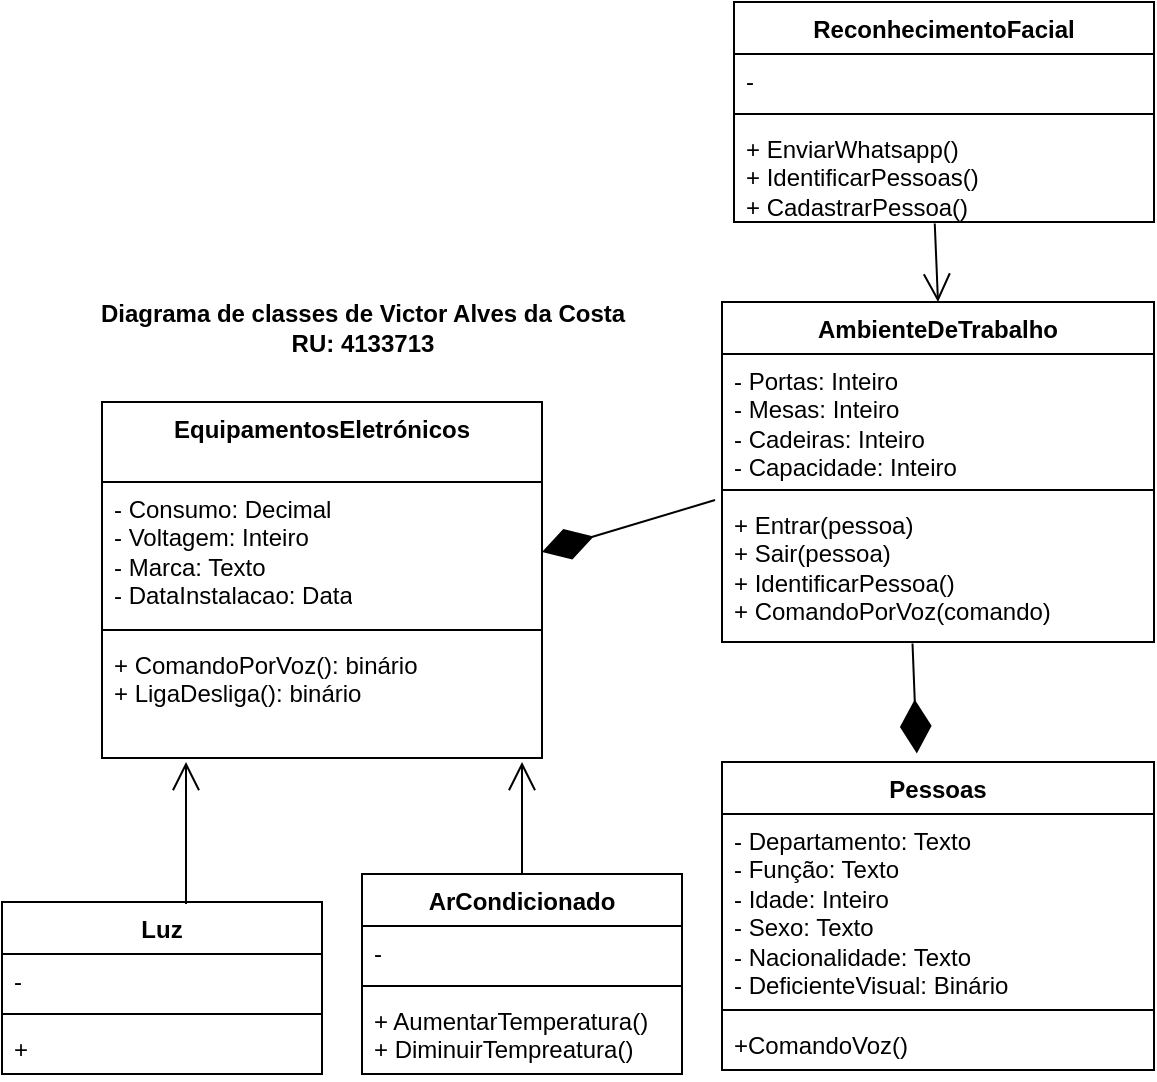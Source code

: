 <mxfile version="21.3.5" type="github">
  <diagram name="Página-1" id="bmNziV8O4JnkdKXzY7VO">
    <mxGraphModel dx="989" dy="552" grid="1" gridSize="10" guides="1" tooltips="1" connect="1" arrows="1" fold="1" page="1" pageScale="1" pageWidth="827" pageHeight="1169" math="0" shadow="0">
      <root>
        <mxCell id="0" />
        <mxCell id="1" parent="0" />
        <mxCell id="90T7N6xotAZ5luoFzPP6-1" value="Luz" style="swimlane;fontStyle=1;align=center;verticalAlign=top;childLayout=stackLayout;horizontal=1;startSize=26;horizontalStack=0;resizeParent=1;resizeParentMax=0;resizeLast=0;collapsible=1;marginBottom=0;whiteSpace=wrap;html=1;" vertex="1" parent="1">
          <mxGeometry x="20" y="570" width="160" height="86" as="geometry" />
        </mxCell>
        <mxCell id="90T7N6xotAZ5luoFzPP6-2" value="-&amp;nbsp;" style="text;strokeColor=none;fillColor=none;align=left;verticalAlign=top;spacingLeft=4;spacingRight=4;overflow=hidden;rotatable=0;points=[[0,0.5],[1,0.5]];portConstraint=eastwest;whiteSpace=wrap;html=1;" vertex="1" parent="90T7N6xotAZ5luoFzPP6-1">
          <mxGeometry y="26" width="160" height="26" as="geometry" />
        </mxCell>
        <mxCell id="90T7N6xotAZ5luoFzPP6-3" value="" style="line;strokeWidth=1;fillColor=none;align=left;verticalAlign=middle;spacingTop=-1;spacingLeft=3;spacingRight=3;rotatable=0;labelPosition=right;points=[];portConstraint=eastwest;strokeColor=inherit;" vertex="1" parent="90T7N6xotAZ5luoFzPP6-1">
          <mxGeometry y="52" width="160" height="8" as="geometry" />
        </mxCell>
        <mxCell id="90T7N6xotAZ5luoFzPP6-4" value="+&amp;nbsp;" style="text;strokeColor=none;fillColor=none;align=left;verticalAlign=top;spacingLeft=4;spacingRight=4;overflow=hidden;rotatable=0;points=[[0,0.5],[1,0.5]];portConstraint=eastwest;whiteSpace=wrap;html=1;" vertex="1" parent="90T7N6xotAZ5luoFzPP6-1">
          <mxGeometry y="60" width="160" height="26" as="geometry" />
        </mxCell>
        <mxCell id="90T7N6xotAZ5luoFzPP6-5" value="ArCondicionado" style="swimlane;fontStyle=1;align=center;verticalAlign=top;childLayout=stackLayout;horizontal=1;startSize=26;horizontalStack=0;resizeParent=1;resizeParentMax=0;resizeLast=0;collapsible=1;marginBottom=0;whiteSpace=wrap;html=1;" vertex="1" parent="1">
          <mxGeometry x="200" y="556" width="160" height="100" as="geometry" />
        </mxCell>
        <mxCell id="90T7N6xotAZ5luoFzPP6-6" value="-&amp;nbsp;" style="text;strokeColor=none;fillColor=none;align=left;verticalAlign=top;spacingLeft=4;spacingRight=4;overflow=hidden;rotatable=0;points=[[0,0.5],[1,0.5]];portConstraint=eastwest;whiteSpace=wrap;html=1;" vertex="1" parent="90T7N6xotAZ5luoFzPP6-5">
          <mxGeometry y="26" width="160" height="26" as="geometry" />
        </mxCell>
        <mxCell id="90T7N6xotAZ5luoFzPP6-7" value="" style="line;strokeWidth=1;fillColor=none;align=left;verticalAlign=middle;spacingTop=-1;spacingLeft=3;spacingRight=3;rotatable=0;labelPosition=right;points=[];portConstraint=eastwest;strokeColor=inherit;" vertex="1" parent="90T7N6xotAZ5luoFzPP6-5">
          <mxGeometry y="52" width="160" height="8" as="geometry" />
        </mxCell>
        <mxCell id="90T7N6xotAZ5luoFzPP6-8" value="+ AumentarTemperatura()&lt;br&gt;+ DiminuirTempreatura()" style="text;strokeColor=none;fillColor=none;align=left;verticalAlign=top;spacingLeft=4;spacingRight=4;overflow=hidden;rotatable=0;points=[[0,0.5],[1,0.5]];portConstraint=eastwest;whiteSpace=wrap;html=1;" vertex="1" parent="90T7N6xotAZ5luoFzPP6-5">
          <mxGeometry y="60" width="160" height="40" as="geometry" />
        </mxCell>
        <mxCell id="90T7N6xotAZ5luoFzPP6-9" value="EquipamentosEletrónicos" style="swimlane;fontStyle=1;align=center;verticalAlign=top;childLayout=stackLayout;horizontal=1;startSize=40;horizontalStack=0;resizeParent=1;resizeParentMax=0;resizeLast=0;collapsible=1;marginBottom=0;whiteSpace=wrap;html=1;" vertex="1" parent="1">
          <mxGeometry x="70" y="320" width="220" height="178" as="geometry" />
        </mxCell>
        <mxCell id="90T7N6xotAZ5luoFzPP6-10" value="- Consumo: Decimal&lt;br&gt;- Voltagem: Inteiro&lt;br&gt;- Marca: Texto&lt;br&gt;- DataInstalacao: Data" style="text;strokeColor=none;fillColor=none;align=left;verticalAlign=top;spacingLeft=4;spacingRight=4;overflow=hidden;rotatable=0;points=[[0,0.5],[1,0.5]];portConstraint=eastwest;whiteSpace=wrap;html=1;" vertex="1" parent="90T7N6xotAZ5luoFzPP6-9">
          <mxGeometry y="40" width="220" height="70" as="geometry" />
        </mxCell>
        <mxCell id="90T7N6xotAZ5luoFzPP6-11" value="" style="line;strokeWidth=1;fillColor=none;align=left;verticalAlign=middle;spacingTop=-1;spacingLeft=3;spacingRight=3;rotatable=0;labelPosition=right;points=[];portConstraint=eastwest;strokeColor=inherit;" vertex="1" parent="90T7N6xotAZ5luoFzPP6-9">
          <mxGeometry y="110" width="220" height="8" as="geometry" />
        </mxCell>
        <mxCell id="90T7N6xotAZ5luoFzPP6-12" value="+ ComandoPorVoz(): binário&lt;br&gt;+ LigaDesliga(): binário" style="text;strokeColor=none;fillColor=none;align=left;verticalAlign=top;spacingLeft=4;spacingRight=4;overflow=hidden;rotatable=0;points=[[0,0.5],[1,0.5]];portConstraint=eastwest;whiteSpace=wrap;html=1;" vertex="1" parent="90T7N6xotAZ5luoFzPP6-9">
          <mxGeometry y="118" width="220" height="60" as="geometry" />
        </mxCell>
        <mxCell id="90T7N6xotAZ5luoFzPP6-17" value="ReconhecimentoFacial" style="swimlane;fontStyle=1;align=center;verticalAlign=top;childLayout=stackLayout;horizontal=1;startSize=26;horizontalStack=0;resizeParent=1;resizeParentMax=0;resizeLast=0;collapsible=1;marginBottom=0;whiteSpace=wrap;html=1;" vertex="1" parent="1">
          <mxGeometry x="386" y="120" width="210" height="110" as="geometry" />
        </mxCell>
        <mxCell id="90T7N6xotAZ5luoFzPP6-18" value="-&amp;nbsp;" style="text;strokeColor=none;fillColor=none;align=left;verticalAlign=top;spacingLeft=4;spacingRight=4;overflow=hidden;rotatable=0;points=[[0,0.5],[1,0.5]];portConstraint=eastwest;whiteSpace=wrap;html=1;" vertex="1" parent="90T7N6xotAZ5luoFzPP6-17">
          <mxGeometry y="26" width="210" height="26" as="geometry" />
        </mxCell>
        <mxCell id="90T7N6xotAZ5luoFzPP6-19" value="" style="line;strokeWidth=1;fillColor=none;align=left;verticalAlign=middle;spacingTop=-1;spacingLeft=3;spacingRight=3;rotatable=0;labelPosition=right;points=[];portConstraint=eastwest;strokeColor=inherit;" vertex="1" parent="90T7N6xotAZ5luoFzPP6-17">
          <mxGeometry y="52" width="210" height="8" as="geometry" />
        </mxCell>
        <mxCell id="90T7N6xotAZ5luoFzPP6-20" value="+ EnviarWhatsapp()&lt;br&gt;+ IdentificarPessoas()&lt;br&gt;+ CadastrarPessoa()" style="text;strokeColor=none;fillColor=none;align=left;verticalAlign=top;spacingLeft=4;spacingRight=4;overflow=hidden;rotatable=0;points=[[0,0.5],[1,0.5]];portConstraint=eastwest;whiteSpace=wrap;html=1;" vertex="1" parent="90T7N6xotAZ5luoFzPP6-17">
          <mxGeometry y="60" width="210" height="50" as="geometry" />
        </mxCell>
        <mxCell id="90T7N6xotAZ5luoFzPP6-21" value="AmbienteDeTrabalho" style="swimlane;fontStyle=1;align=center;verticalAlign=top;childLayout=stackLayout;horizontal=1;startSize=26;horizontalStack=0;resizeParent=1;resizeParentMax=0;resizeLast=0;collapsible=1;marginBottom=0;whiteSpace=wrap;html=1;" vertex="1" parent="1">
          <mxGeometry x="380" y="270" width="216" height="170" as="geometry" />
        </mxCell>
        <mxCell id="90T7N6xotAZ5luoFzPP6-22" value="- Portas: Inteiro&lt;br&gt;- Mesas: Inteiro&lt;br&gt;- Cadeiras: Inteiro&lt;br&gt;- Capacidade: Inteiro" style="text;strokeColor=none;fillColor=none;align=left;verticalAlign=top;spacingLeft=4;spacingRight=4;overflow=hidden;rotatable=0;points=[[0,0.5],[1,0.5]];portConstraint=eastwest;whiteSpace=wrap;html=1;" vertex="1" parent="90T7N6xotAZ5luoFzPP6-21">
          <mxGeometry y="26" width="216" height="64" as="geometry" />
        </mxCell>
        <mxCell id="90T7N6xotAZ5luoFzPP6-23" value="" style="line;strokeWidth=1;fillColor=none;align=left;verticalAlign=middle;spacingTop=-1;spacingLeft=3;spacingRight=3;rotatable=0;labelPosition=right;points=[];portConstraint=eastwest;strokeColor=inherit;" vertex="1" parent="90T7N6xotAZ5luoFzPP6-21">
          <mxGeometry y="90" width="216" height="8" as="geometry" />
        </mxCell>
        <mxCell id="90T7N6xotAZ5luoFzPP6-24" value="+ Entrar(pessoa)&lt;br&gt;+ Sair(pessoa)&lt;br&gt;+ IdentificarPessoa()&lt;br&gt;+ ComandoPorVoz(comando)" style="text;strokeColor=none;fillColor=none;align=left;verticalAlign=top;spacingLeft=4;spacingRight=4;overflow=hidden;rotatable=0;points=[[0,0.5],[1,0.5]];portConstraint=eastwest;whiteSpace=wrap;html=1;" vertex="1" parent="90T7N6xotAZ5luoFzPP6-21">
          <mxGeometry y="98" width="216" height="72" as="geometry" />
        </mxCell>
        <mxCell id="90T7N6xotAZ5luoFzPP6-25" value="" style="endArrow=open;endFill=1;endSize=12;html=1;rounded=0;exitX=0.575;exitY=0.012;exitDx=0;exitDy=0;exitPerimeter=0;" edge="1" parent="1" source="90T7N6xotAZ5luoFzPP6-1">
          <mxGeometry width="160" relative="1" as="geometry">
            <mxPoint x="330" y="410" as="sourcePoint" />
            <mxPoint x="112" y="500" as="targetPoint" />
          </mxGeometry>
        </mxCell>
        <mxCell id="90T7N6xotAZ5luoFzPP6-26" value="" style="endArrow=open;endFill=1;endSize=12;html=1;rounded=0;exitX=0.5;exitY=0;exitDx=0;exitDy=0;" edge="1" parent="1" source="90T7N6xotAZ5luoFzPP6-5">
          <mxGeometry width="160" relative="1" as="geometry">
            <mxPoint x="122" y="581" as="sourcePoint" />
            <mxPoint x="280" y="500" as="targetPoint" />
          </mxGeometry>
        </mxCell>
        <mxCell id="90T7N6xotAZ5luoFzPP6-27" value="" style="endArrow=diamondThin;endFill=1;endSize=24;html=1;rounded=0;entryX=1;entryY=0.5;entryDx=0;entryDy=0;exitX=-0.016;exitY=0.014;exitDx=0;exitDy=0;exitPerimeter=0;" edge="1" parent="1" source="90T7N6xotAZ5luoFzPP6-24" target="90T7N6xotAZ5luoFzPP6-10">
          <mxGeometry width="160" relative="1" as="geometry">
            <mxPoint x="330" y="410" as="sourcePoint" />
            <mxPoint x="490" y="410" as="targetPoint" />
          </mxGeometry>
        </mxCell>
        <mxCell id="90T7N6xotAZ5luoFzPP6-32" value="" style="endArrow=open;endFill=1;endSize=12;html=1;rounded=0;exitX=0.478;exitY=1.015;exitDx=0;exitDy=0;entryX=0.5;entryY=0;entryDx=0;entryDy=0;exitPerimeter=0;" edge="1" parent="1" source="90T7N6xotAZ5luoFzPP6-20" target="90T7N6xotAZ5luoFzPP6-21">
          <mxGeometry width="160" relative="1" as="geometry">
            <mxPoint x="370" y="520" as="sourcePoint" />
            <mxPoint x="509" y="520" as="targetPoint" />
          </mxGeometry>
        </mxCell>
        <mxCell id="90T7N6xotAZ5luoFzPP6-33" value="Pessoas" style="swimlane;fontStyle=1;align=center;verticalAlign=top;childLayout=stackLayout;horizontal=1;startSize=26;horizontalStack=0;resizeParent=1;resizeParentMax=0;resizeLast=0;collapsible=1;marginBottom=0;whiteSpace=wrap;html=1;" vertex="1" parent="1">
          <mxGeometry x="380" y="500" width="216" height="154" as="geometry" />
        </mxCell>
        <mxCell id="90T7N6xotAZ5luoFzPP6-34" value="- Departamento: Texto&lt;br&gt;- Função: Texto&lt;br&gt;- Idade: Inteiro&lt;br&gt;- Sexo: Texto&lt;br&gt;- Nacionalidade: Texto&lt;br&gt;- DeficienteVisual: Binário" style="text;strokeColor=none;fillColor=none;align=left;verticalAlign=top;spacingLeft=4;spacingRight=4;overflow=hidden;rotatable=0;points=[[0,0.5],[1,0.5]];portConstraint=eastwest;whiteSpace=wrap;html=1;" vertex="1" parent="90T7N6xotAZ5luoFzPP6-33">
          <mxGeometry y="26" width="216" height="94" as="geometry" />
        </mxCell>
        <mxCell id="90T7N6xotAZ5luoFzPP6-35" value="" style="line;strokeWidth=1;fillColor=none;align=left;verticalAlign=middle;spacingTop=-1;spacingLeft=3;spacingRight=3;rotatable=0;labelPosition=right;points=[];portConstraint=eastwest;strokeColor=inherit;" vertex="1" parent="90T7N6xotAZ5luoFzPP6-33">
          <mxGeometry y="120" width="216" height="8" as="geometry" />
        </mxCell>
        <mxCell id="90T7N6xotAZ5luoFzPP6-36" value="+ComandoVoz()&lt;br&gt;" style="text;strokeColor=none;fillColor=none;align=left;verticalAlign=top;spacingLeft=4;spacingRight=4;overflow=hidden;rotatable=0;points=[[0,0.5],[1,0.5]];portConstraint=eastwest;whiteSpace=wrap;html=1;" vertex="1" parent="90T7N6xotAZ5luoFzPP6-33">
          <mxGeometry y="128" width="216" height="26" as="geometry" />
        </mxCell>
        <mxCell id="90T7N6xotAZ5luoFzPP6-37" value="" style="endArrow=diamondThin;endFill=1;endSize=24;html=1;rounded=0;entryX=0.451;entryY=-0.028;entryDx=0;entryDy=0;entryPerimeter=0;exitX=0.441;exitY=1.011;exitDx=0;exitDy=0;exitPerimeter=0;" edge="1" parent="1" source="90T7N6xotAZ5luoFzPP6-24" target="90T7N6xotAZ5luoFzPP6-33">
          <mxGeometry width="160" relative="1" as="geometry">
            <mxPoint x="356" y="460" as="sourcePoint" />
            <mxPoint x="516" y="460" as="targetPoint" />
          </mxGeometry>
        </mxCell>
        <mxCell id="90T7N6xotAZ5luoFzPP6-38" value="Diagrama de classes de Victor Alves da Costa&lt;br&gt;RU: 4133713&lt;br&gt;" style="text;align=center;fontStyle=1;verticalAlign=middle;spacingLeft=3;spacingRight=3;strokeColor=none;rotatable=0;points=[[0,0.5],[1,0.5]];portConstraint=eastwest;html=1;" vertex="1" parent="1">
          <mxGeometry x="160" y="270" width="80" height="26" as="geometry" />
        </mxCell>
      </root>
    </mxGraphModel>
  </diagram>
</mxfile>
